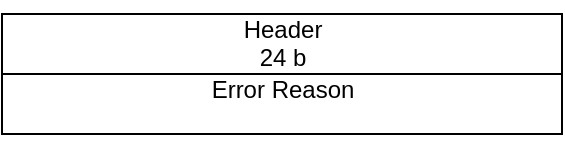 <mxfile version="20.3.0" type="device"><diagram id="jzIzgzgZ_cWh8oAGvYnE" name="Page-1"><mxGraphModel dx="474" dy="291" grid="1" gridSize="10" guides="1" tooltips="1" connect="1" arrows="1" fold="1" page="1" pageScale="1" pageWidth="850" pageHeight="1100" math="0" shadow="0"><root><mxCell id="0"/><mxCell id="1" parent="0"/><mxCell id="rbgSJTscvc3-KIs1Sgp2-2" value="" style="group" vertex="1" connectable="0" parent="1"><mxGeometry x="200" y="353" width="280" height="74" as="geometry"/></mxCell><mxCell id="ggVZzpLU7GAkpyHcxKJn-1" value="" style="rounded=0;whiteSpace=wrap;html=1;fillColor=none;" parent="rbgSJTscvc3-KIs1Sgp2-2" vertex="1"><mxGeometry y="7" width="280" height="30" as="geometry"/></mxCell><mxCell id="MsSWEpfC5dkocJ6BYIcm-1" value="&lt;span style=&quot;&quot;&gt;Header&lt;br&gt;&lt;/span&gt;" style="text;html=1;align=center;verticalAlign=middle;resizable=0;points=[];autosize=1;strokeColor=none;fillColor=none;" parent="rbgSJTscvc3-KIs1Sgp2-2" vertex="1"><mxGeometry x="110" width="60" height="30" as="geometry"/></mxCell><mxCell id="rbgSJTscvc3-KIs1Sgp2-12" value="" style="rounded=0;whiteSpace=wrap;html=1;fillColor=none;" vertex="1" parent="rbgSJTscvc3-KIs1Sgp2-2"><mxGeometry y="37" width="280" height="30" as="geometry"/></mxCell><mxCell id="rbgSJTscvc3-KIs1Sgp2-14" value="&lt;span style=&quot;&quot;&gt;Error Reason&lt;br&gt;&lt;/span&gt;" style="text;html=1;align=center;verticalAlign=middle;resizable=0;points=[];autosize=1;strokeColor=none;fillColor=none;" vertex="1" parent="rbgSJTscvc3-KIs1Sgp2-2"><mxGeometry x="95" y="30" width="90" height="30" as="geometry"/></mxCell><mxCell id="ggVZzpLU7GAkpyHcxKJn-8" value="24 b" style="text;html=1;align=center;verticalAlign=middle;resizable=0;points=[];autosize=1;strokeColor=none;fillColor=none;" parent="rbgSJTscvc3-KIs1Sgp2-2" vertex="1"><mxGeometry x="114.997" y="14" width="50" height="30" as="geometry"/></mxCell></root></mxGraphModel></diagram></mxfile>